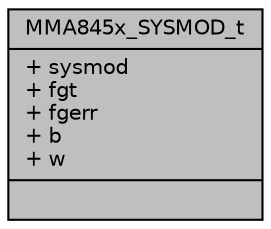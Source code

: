 digraph "MMA845x_SYSMOD_t"
{
  edge [fontname="Helvetica",fontsize="10",labelfontname="Helvetica",labelfontsize="10"];
  node [fontname="Helvetica",fontsize="10",shape=record];
  Node1 [label="{MMA845x_SYSMOD_t\n|+ sysmod\l+ fgt\l+ fgerr\l+ b\l+ w\l|}",height=0.2,width=0.4,color="black", fillcolor="grey75", style="filled", fontcolor="black"];
}
